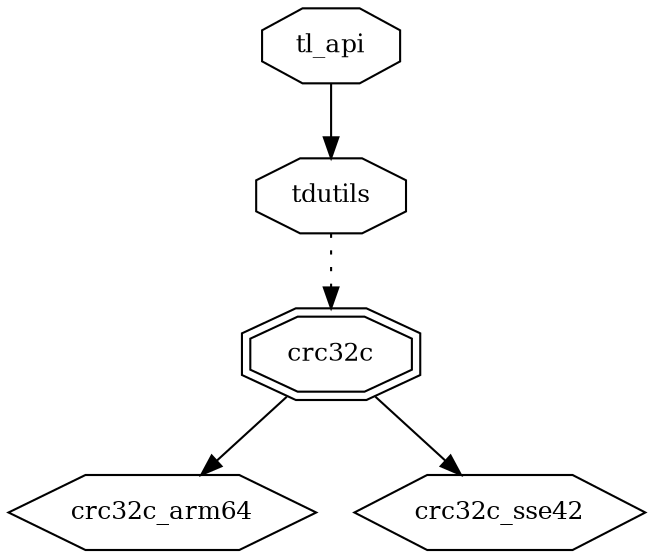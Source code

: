 digraph "tl_api" {
node [
  fontsize = "12"
];
    "node10" [ label = "tl_api", shape = octagon ];
    "node5" [ label = "tdutils", shape = octagon ];
    "node10" -> "node5"  // tl_api -> tdutils
    "node6" [ label = "crc32c", shape = doubleoctagon ];
    "node5" -> "node6" [ style = dotted ] // tdutils -> crc32c
    "node7" [ label = "crc32c_arm64", shape = hexagon ];
    "node6" -> "node7"  // crc32c -> crc32c_arm64
    "node8" [ label = "crc32c_sse42", shape = hexagon ];
    "node6" -> "node8"  // crc32c -> crc32c_sse42
}

